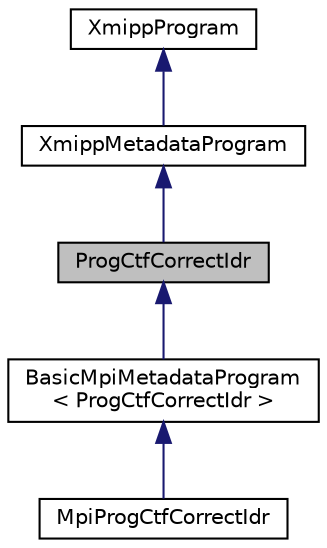 digraph "ProgCtfCorrectIdr"
{
  edge [fontname="Helvetica",fontsize="10",labelfontname="Helvetica",labelfontsize="10"];
  node [fontname="Helvetica",fontsize="10",shape=record];
  Node0 [label="ProgCtfCorrectIdr",height=0.2,width=0.4,color="black", fillcolor="grey75", style="filled", fontcolor="black"];
  Node1 -> Node0 [dir="back",color="midnightblue",fontsize="10",style="solid",fontname="Helvetica"];
  Node1 [label="XmippMetadataProgram",height=0.2,width=0.4,color="black", fillcolor="white", style="filled",URL="$classXmippMetadataProgram.html"];
  Node2 -> Node1 [dir="back",color="midnightblue",fontsize="10",style="solid",fontname="Helvetica"];
  Node2 [label="XmippProgram",height=0.2,width=0.4,color="black", fillcolor="white", style="filled",URL="$classXmippProgram.html"];
  Node0 -> Node3 [dir="back",color="midnightblue",fontsize="10",style="solid",fontname="Helvetica"];
  Node3 [label="BasicMpiMetadataProgram\l\< ProgCtfCorrectIdr \>",height=0.2,width=0.4,color="black", fillcolor="white", style="filled",URL="$classBasicMpiMetadataProgram.html"];
  Node3 -> Node4 [dir="back",color="midnightblue",fontsize="10",style="solid",fontname="Helvetica"];
  Node4 [label="MpiProgCtfCorrectIdr",height=0.2,width=0.4,color="black", fillcolor="white", style="filled",URL="$classMpiProgCtfCorrectIdr.html"];
}
